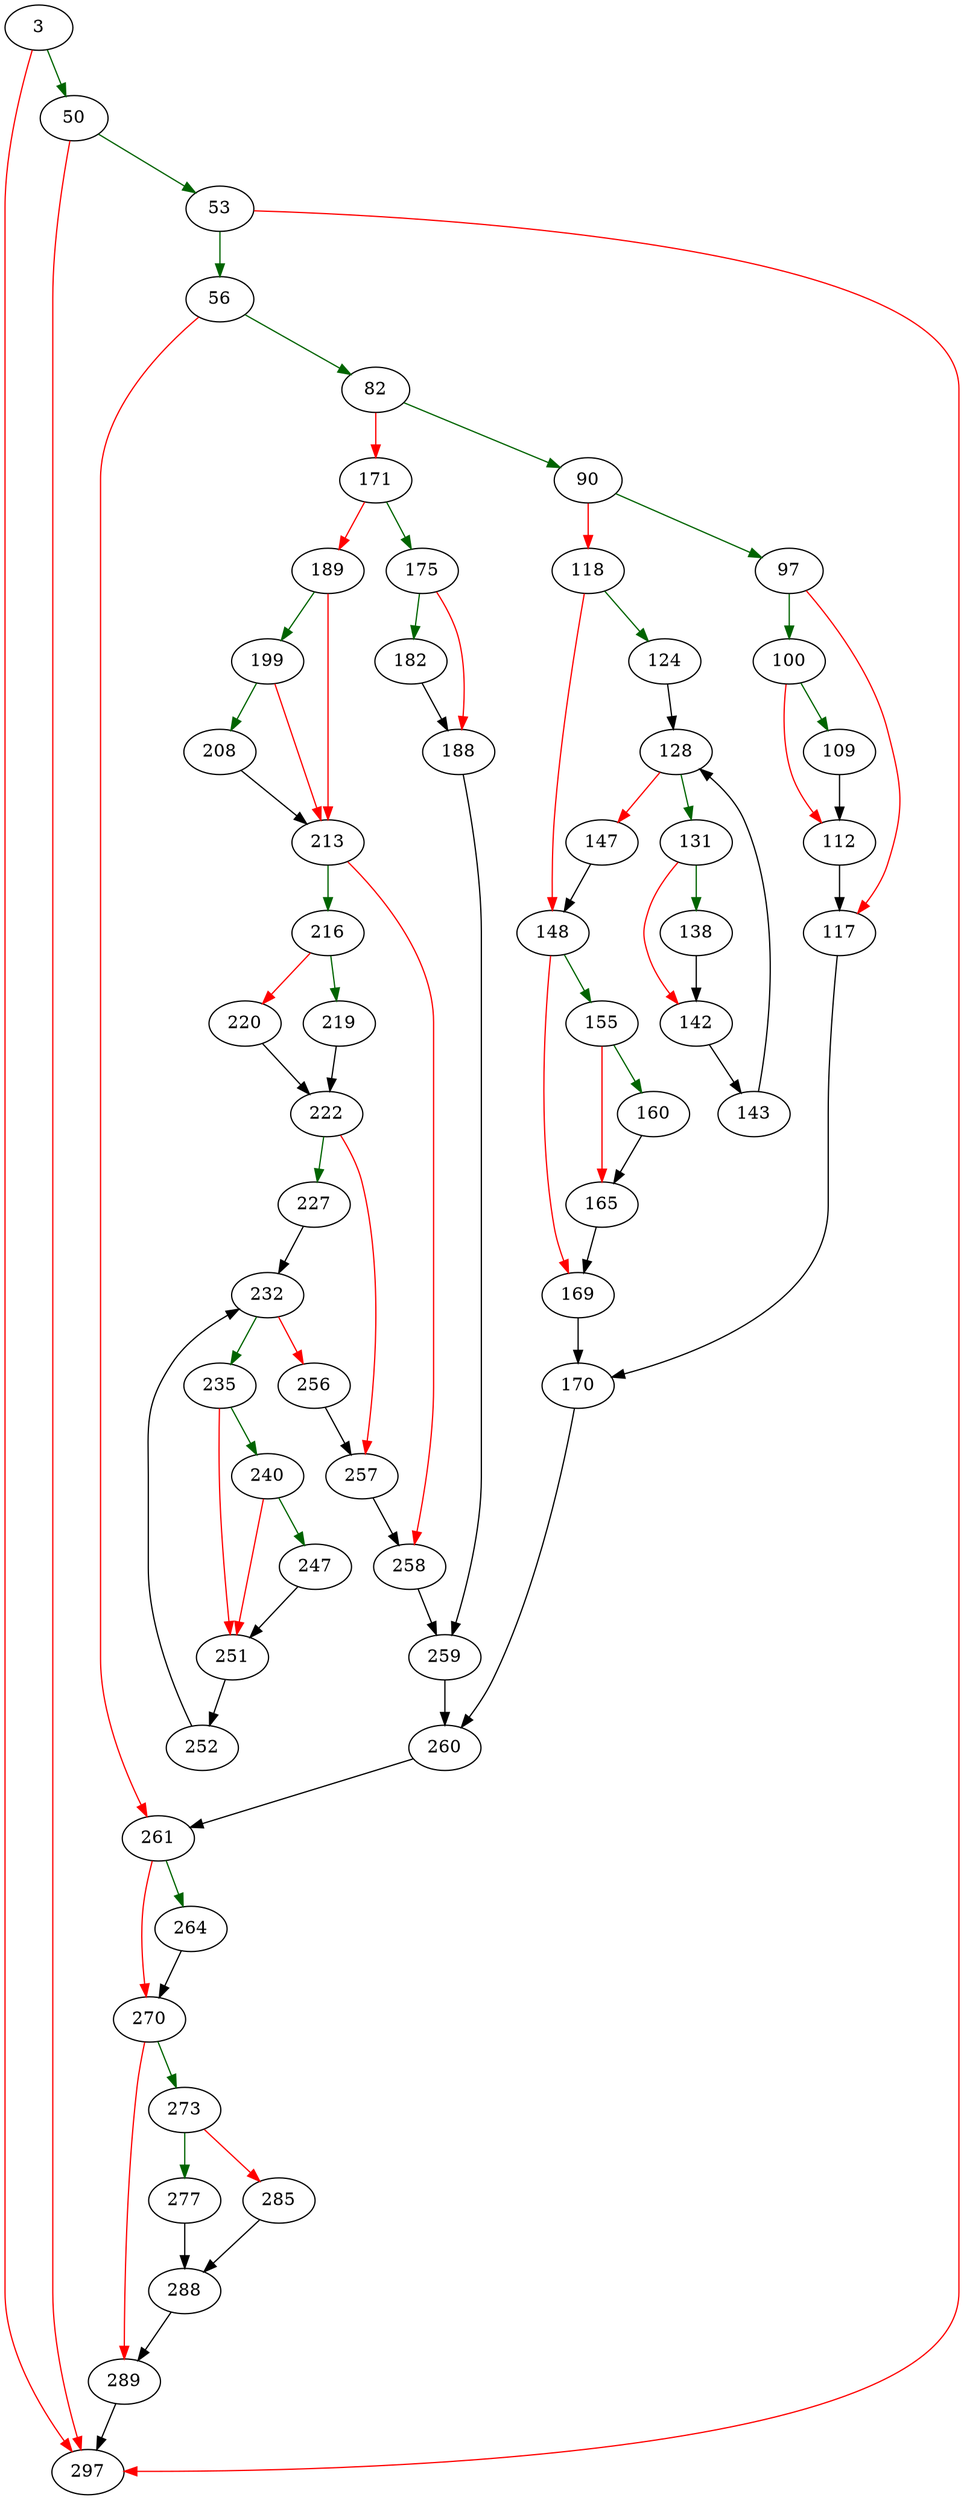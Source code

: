 strict digraph "renameTableFunc" {
	// Node definitions.
	3 [entry=true];
	50;
	297;
	53;
	56;
	82;
	261;
	90;
	171;
	97;
	118;
	100;
	117;
	109;
	112;
	170;
	124;
	148;
	128;
	131;
	147;
	138;
	142;
	143;
	155;
	169;
	160;
	165;
	260;
	175;
	189;
	182;
	188;
	259;
	199;
	213;
	208;
	216;
	258;
	219;
	220;
	222;
	227;
	257;
	232;
	235;
	256;
	240;
	251;
	247;
	252;
	264;
	270;
	273;
	289;
	277;
	285;
	288;

	// Edge definitions.
	3 -> 50 [
		color=darkgreen
		cond=true
	];
	3 -> 297 [
		color=red
		cond=false
	];
	50 -> 297 [
		color=red
		cond=false
	];
	50 -> 53 [
		color=darkgreen
		cond=true
	];
	53 -> 297 [
		color=red
		cond=false
	];
	53 -> 56 [
		color=darkgreen
		cond=true
	];
	56 -> 82 [
		color=darkgreen
		cond=true
	];
	56 -> 261 [
		color=red
		cond=false
	];
	82 -> 90 [
		color=darkgreen
		cond=true
	];
	82 -> 171 [
		color=red
		cond=false
	];
	261 -> 264 [
		color=darkgreen
		cond=true
	];
	261 -> 270 [
		color=red
		cond=false
	];
	90 -> 97 [
		color=darkgreen
		cond=true
	];
	90 -> 118 [
		color=red
		cond=false
	];
	171 -> 175 [
		color=darkgreen
		cond=true
	];
	171 -> 189 [
		color=red
		cond=false
	];
	97 -> 100 [
		color=darkgreen
		cond=true
	];
	97 -> 117 [
		color=red
		cond=false
	];
	118 -> 124 [
		color=darkgreen
		cond=true
	];
	118 -> 148 [
		color=red
		cond=false
	];
	100 -> 109 [
		color=darkgreen
		cond=true
	];
	100 -> 112 [
		color=red
		cond=false
	];
	117 -> 170;
	109 -> 112;
	112 -> 117;
	170 -> 260;
	124 -> 128;
	148 -> 155 [
		color=darkgreen
		cond=true
	];
	148 -> 169 [
		color=red
		cond=false
	];
	128 -> 131 [
		color=darkgreen
		cond=true
	];
	128 -> 147 [
		color=red
		cond=false
	];
	131 -> 138 [
		color=darkgreen
		cond=true
	];
	131 -> 142 [
		color=red
		cond=false
	];
	147 -> 148;
	138 -> 142;
	142 -> 143;
	143 -> 128;
	155 -> 160 [
		color=darkgreen
		cond=true
	];
	155 -> 165 [
		color=red
		cond=false
	];
	169 -> 170;
	160 -> 165;
	165 -> 169;
	260 -> 261;
	175 -> 182 [
		color=darkgreen
		cond=true
	];
	175 -> 188 [
		color=red
		cond=false
	];
	189 -> 199 [
		color=darkgreen
		cond=true
	];
	189 -> 213 [
		color=red
		cond=false
	];
	182 -> 188;
	188 -> 259;
	259 -> 260;
	199 -> 213 [
		color=red
		cond=false
	];
	199 -> 208 [
		color=darkgreen
		cond=true
	];
	213 -> 216 [
		color=darkgreen
		cond=true
	];
	213 -> 258 [
		color=red
		cond=false
	];
	208 -> 213;
	216 -> 219 [
		color=darkgreen
		cond=true
	];
	216 -> 220 [
		color=red
		cond=false
	];
	258 -> 259;
	219 -> 222;
	220 -> 222;
	222 -> 227 [
		color=darkgreen
		cond=true
	];
	222 -> 257 [
		color=red
		cond=false
	];
	227 -> 232;
	257 -> 258;
	232 -> 235 [
		color=darkgreen
		cond=true
	];
	232 -> 256 [
		color=red
		cond=false
	];
	235 -> 240 [
		color=darkgreen
		cond=true
	];
	235 -> 251 [
		color=red
		cond=false
	];
	256 -> 257;
	240 -> 251 [
		color=red
		cond=false
	];
	240 -> 247 [
		color=darkgreen
		cond=true
	];
	251 -> 252;
	247 -> 251;
	252 -> 232;
	264 -> 270;
	270 -> 273 [
		color=darkgreen
		cond=true
	];
	270 -> 289 [
		color=red
		cond=false
	];
	273 -> 277 [
		color=darkgreen
		cond=true
	];
	273 -> 285 [
		color=red
		cond=false
	];
	289 -> 297;
	277 -> 288;
	285 -> 288;
	288 -> 289;
}